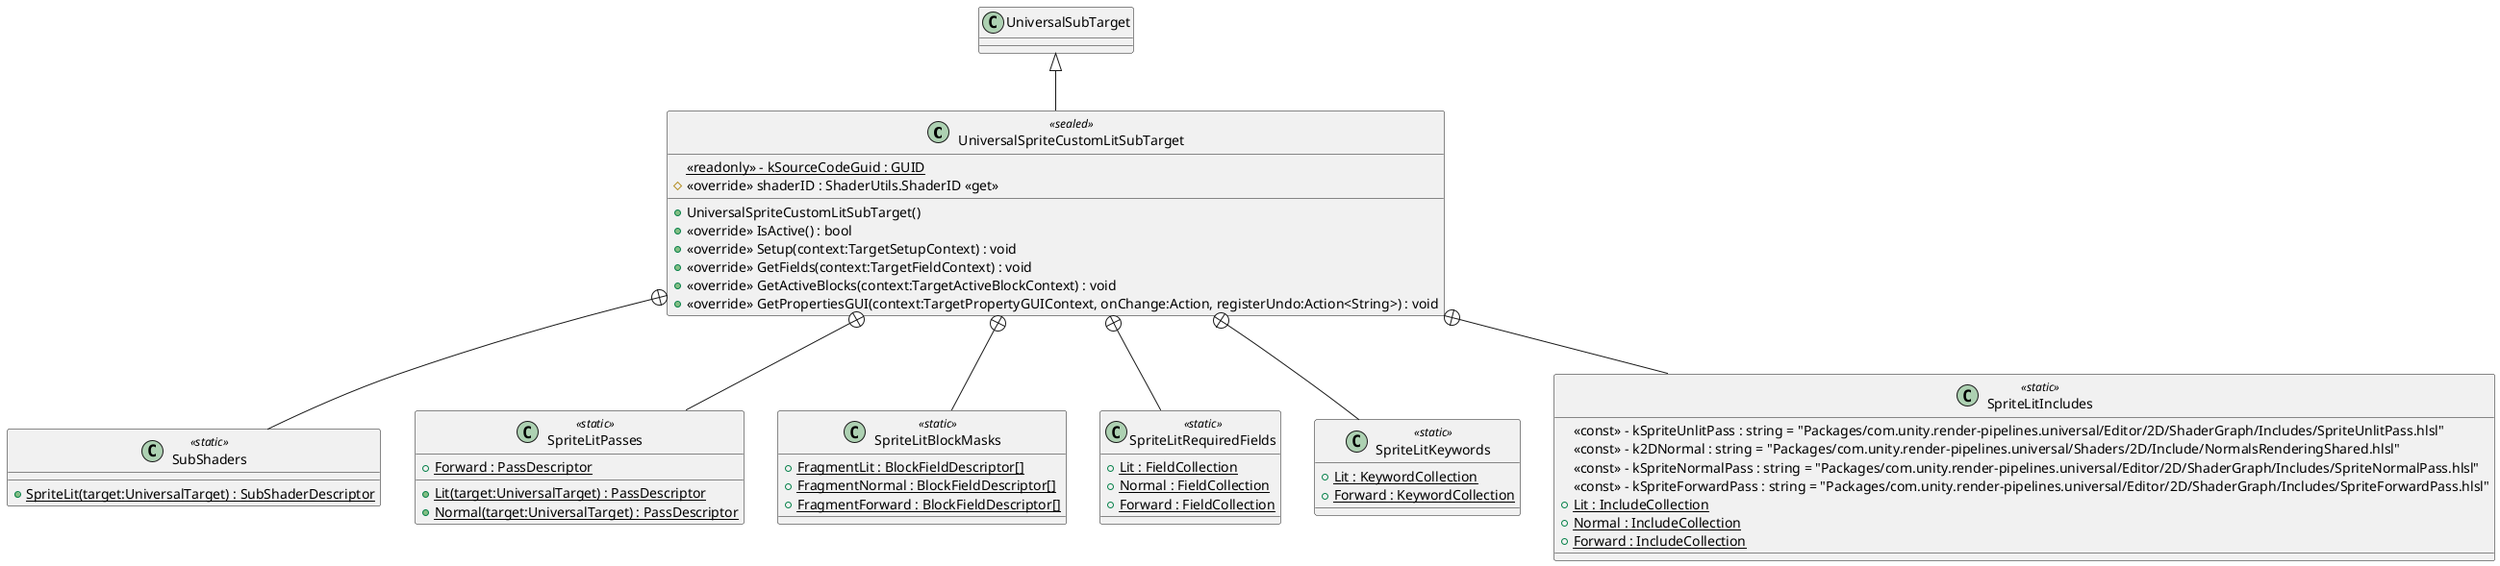 @startuml
class UniversalSpriteCustomLitSubTarget <<sealed>> {
    {static} <<readonly>> - kSourceCodeGuid : GUID
    + UniversalSpriteCustomLitSubTarget()
    # <<override>> shaderID : ShaderUtils.ShaderID <<get>>
    + <<override>> IsActive() : bool
    + <<override>> Setup(context:TargetSetupContext) : void
    + <<override>> GetFields(context:TargetFieldContext) : void
    + <<override>> GetActiveBlocks(context:TargetActiveBlockContext) : void
    + <<override>> GetPropertiesGUI(context:TargetPropertyGUIContext, onChange:Action, registerUndo:Action<String>) : void
}
class SubShaders <<static>> {
    + {static} SpriteLit(target:UniversalTarget) : SubShaderDescriptor
}
class SpriteLitPasses <<static>> {
    + {static} Lit(target:UniversalTarget) : PassDescriptor
    + {static} Normal(target:UniversalTarget) : PassDescriptor
    + {static} Forward : PassDescriptor
}
class SpriteLitBlockMasks <<static>> {
    + {static} FragmentLit : BlockFieldDescriptor[]
    + {static} FragmentNormal : BlockFieldDescriptor[]
    + {static} FragmentForward : BlockFieldDescriptor[]
}
class SpriteLitRequiredFields <<static>> {
    + {static} Lit : FieldCollection
    + {static} Normal : FieldCollection
    + {static} Forward : FieldCollection
}
class SpriteLitKeywords <<static>> {
    + {static} Lit : KeywordCollection
    + {static} Forward : KeywordCollection
}
class SpriteLitIncludes <<static>> {
    <<const>> - kSpriteUnlitPass : string = "Packages/com.unity.render-pipelines.universal/Editor/2D/ShaderGraph/Includes/SpriteUnlitPass.hlsl"
    <<const>> - k2DNormal : string = "Packages/com.unity.render-pipelines.universal/Shaders/2D/Include/NormalsRenderingShared.hlsl"
    <<const>> - kSpriteNormalPass : string = "Packages/com.unity.render-pipelines.universal/Editor/2D/ShaderGraph/Includes/SpriteNormalPass.hlsl"
    <<const>> - kSpriteForwardPass : string = "Packages/com.unity.render-pipelines.universal/Editor/2D/ShaderGraph/Includes/SpriteForwardPass.hlsl"
    + {static} Lit : IncludeCollection
    + {static} Normal : IncludeCollection
    + {static} Forward : IncludeCollection
}
UniversalSubTarget <|-- UniversalSpriteCustomLitSubTarget
UniversalSpriteCustomLitSubTarget +-- SubShaders
UniversalSpriteCustomLitSubTarget +-- SpriteLitPasses
UniversalSpriteCustomLitSubTarget +-- SpriteLitBlockMasks
UniversalSpriteCustomLitSubTarget +-- SpriteLitRequiredFields
UniversalSpriteCustomLitSubTarget +-- SpriteLitKeywords
UniversalSpriteCustomLitSubTarget +-- SpriteLitIncludes
@enduml
